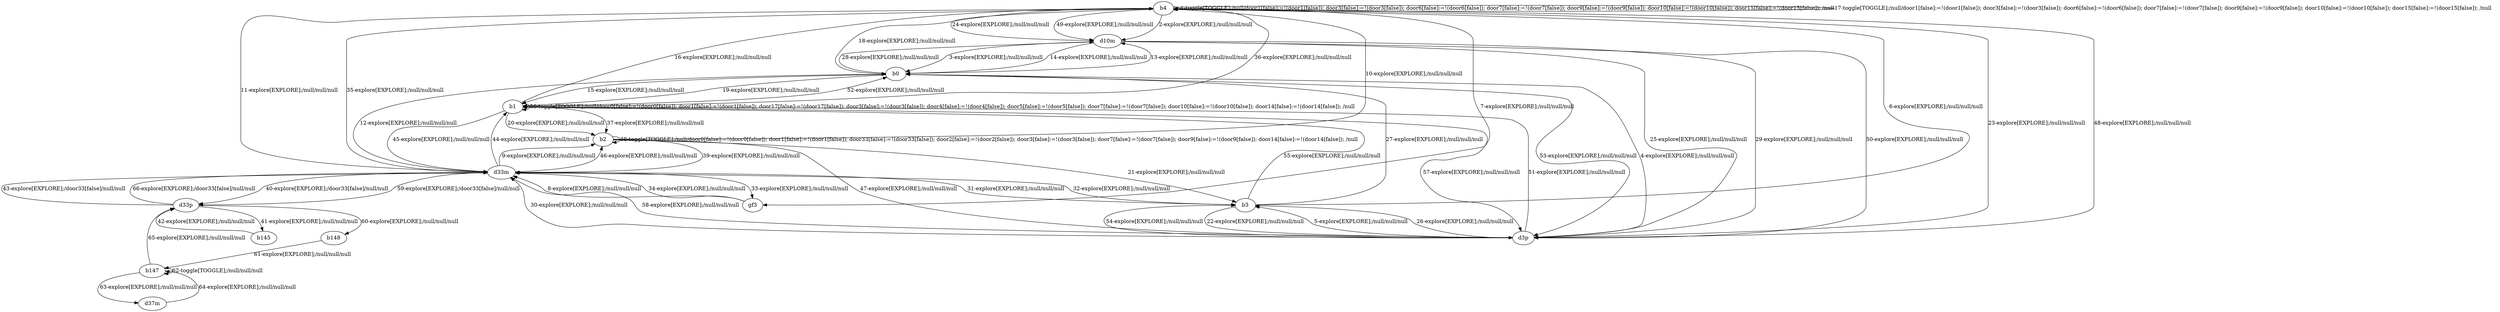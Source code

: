 # Total number of goals covered by this test: 1
# b145 --> d33p

digraph g {
"b4" -> "b4" [label = "1-toggle[TOGGLE];/null/door1[false]:=!(door1[false]); door3[false]:=!(door3[false]); door6[false]:=!(door6[false]); door7[false]:=!(door7[false]); door9[false]:=!(door9[false]); door10[false]:=!(door10[false]); door15[false]:=!(door15[false]); /null"];
"b4" -> "d10m" [label = "2-explore[EXPLORE];/null/null/null"];
"d10m" -> "b0" [label = "3-explore[EXPLORE];/null/null/null"];
"b0" -> "d3p" [label = "4-explore[EXPLORE];/null/null/null"];
"d3p" -> "b3" [label = "5-explore[EXPLORE];/null/null/null"];
"b3" -> "b4" [label = "6-explore[EXPLORE];/null/null/null"];
"b4" -> "gf3" [label = "7-explore[EXPLORE];/null/null/null"];
"gf3" -> "d33m" [label = "8-explore[EXPLORE];/null/null/null"];
"d33m" -> "b2" [label = "9-explore[EXPLORE];/null/null/null"];
"b2" -> "b4" [label = "10-explore[EXPLORE];/null/null/null"];
"b4" -> "d33m" [label = "11-explore[EXPLORE];/null/null/null"];
"d33m" -> "b0" [label = "12-explore[EXPLORE];/null/null/null"];
"b0" -> "d10m" [label = "13-explore[EXPLORE];/null/null/null"];
"d10m" -> "b0" [label = "14-explore[EXPLORE];/null/null/null"];
"b0" -> "b1" [label = "15-explore[EXPLORE];/null/null/null"];
"b1" -> "b4" [label = "16-explore[EXPLORE];/null/null/null"];
"b4" -> "b4" [label = "17-toggle[TOGGLE];/null/door1[false]:=!(door1[false]); door3[false]:=!(door3[false]); door6[false]:=!(door6[false]); door7[false]:=!(door7[false]); door9[false]:=!(door9[false]); door10[false]:=!(door10[false]); door15[false]:=!(door15[false]); /null"];
"b4" -> "b0" [label = "18-explore[EXPLORE];/null/null/null"];
"b0" -> "b1" [label = "19-explore[EXPLORE];/null/null/null"];
"b1" -> "b2" [label = "20-explore[EXPLORE];/null/null/null"];
"b2" -> "b3" [label = "21-explore[EXPLORE];/null/null/null"];
"b3" -> "d3p" [label = "22-explore[EXPLORE];/null/null/null"];
"d3p" -> "b4" [label = "23-explore[EXPLORE];/null/null/null"];
"b4" -> "d10m" [label = "24-explore[EXPLORE];/null/null/null"];
"d10m" -> "d3p" [label = "25-explore[EXPLORE];/null/null/null"];
"d3p" -> "b3" [label = "26-explore[EXPLORE];/null/null/null"];
"b3" -> "b0" [label = "27-explore[EXPLORE];/null/null/null"];
"b0" -> "d10m" [label = "28-explore[EXPLORE];/null/null/null"];
"d10m" -> "d3p" [label = "29-explore[EXPLORE];/null/null/null"];
"d3p" -> "d33m" [label = "30-explore[EXPLORE];/null/null/null"];
"d33m" -> "b3" [label = "31-explore[EXPLORE];/null/null/null"];
"b3" -> "d33m" [label = "32-explore[EXPLORE];/null/null/null"];
"d33m" -> "gf3" [label = "33-explore[EXPLORE];/null/null/null"];
"gf3" -> "d33m" [label = "34-explore[EXPLORE];/null/null/null"];
"d33m" -> "b4" [label = "35-explore[EXPLORE];/null/null/null"];
"b4" -> "b1" [label = "36-explore[EXPLORE];/null/null/null"];
"b1" -> "b2" [label = "37-explore[EXPLORE];/null/null/null"];
"b2" -> "b2" [label = "38-toggle[TOGGLE];/null/door0[false]:=!(door0[false]); door1[false]:=!(door1[false]); door33[false]:=!(door33[false]); door2[false]:=!(door2[false]); door3[false]:=!(door3[false]); door7[false]:=!(door7[false]); door9[false]:=!(door9[false]); door14[false]:=!(door14[false]); /null"];
"b2" -> "d33m" [label = "39-explore[EXPLORE];/null/null/null"];
"d33m" -> "d33p" [label = "40-explore[EXPLORE];/door33[false]/null/null"];
"d33p" -> "b145" [label = "41-explore[EXPLORE];/null/null/null"];
"b145" -> "d33p" [label = "42-explore[EXPLORE];/null/null/null"];
"d33p" -> "d33m" [label = "43-explore[EXPLORE];/door33[false]/null/null"];
"d33m" -> "b1" [label = "44-explore[EXPLORE];/null/null/null"];
"b1" -> "d33m" [label = "45-explore[EXPLORE];/null/null/null"];
"d33m" -> "b2" [label = "46-explore[EXPLORE];/null/null/null"];
"b2" -> "d3p" [label = "47-explore[EXPLORE];/null/null/null"];
"d3p" -> "b4" [label = "48-explore[EXPLORE];/null/null/null"];
"b4" -> "d10m" [label = "49-explore[EXPLORE];/null/null/null"];
"d10m" -> "d3p" [label = "50-explore[EXPLORE];/null/null/null"];
"d3p" -> "b1" [label = "51-explore[EXPLORE];/null/null/null"];
"b1" -> "b0" [label = "52-explore[EXPLORE];/null/null/null"];
"b0" -> "d3p" [label = "53-explore[EXPLORE];/null/null/null"];
"d3p" -> "b3" [label = "54-explore[EXPLORE];/null/null/null"];
"b3" -> "b1" [label = "55-explore[EXPLORE];/null/null/null"];
"b1" -> "b1" [label = "56-toggle[TOGGLE];/null/door0[false]:=!(door0[false]); door1[false]:=!(door1[false]); door17[false]:=!(door17[false]); door3[false]:=!(door3[false]); door4[false]:=!(door4[false]); door5[false]:=!(door5[false]); door7[false]:=!(door7[false]); door10[false]:=!(door10[false]); door14[false]:=!(door14[false]); /null"];
"b1" -> "d3p" [label = "57-explore[EXPLORE];/null/null/null"];
"d3p" -> "d33m" [label = "58-explore[EXPLORE];/null/null/null"];
"d33m" -> "d33p" [label = "59-explore[EXPLORE];/door33[false]/null/null"];
"d33p" -> "b148" [label = "60-explore[EXPLORE];/null/null/null"];
"b148" -> "b147" [label = "61-explore[EXPLORE];/null/null/null"];
"b147" -> "b147" [label = "62-toggle[TOGGLE];/null/null/null"];
"b147" -> "d37m" [label = "63-explore[EXPLORE];/null/null/null"];
"d37m" -> "b147" [label = "64-explore[EXPLORE];/null/null/null"];
"b147" -> "d33p" [label = "65-explore[EXPLORE];/null/null/null"];
"d33p" -> "d33m" [label = "66-explore[EXPLORE];/door33[false]/null/null"];
}